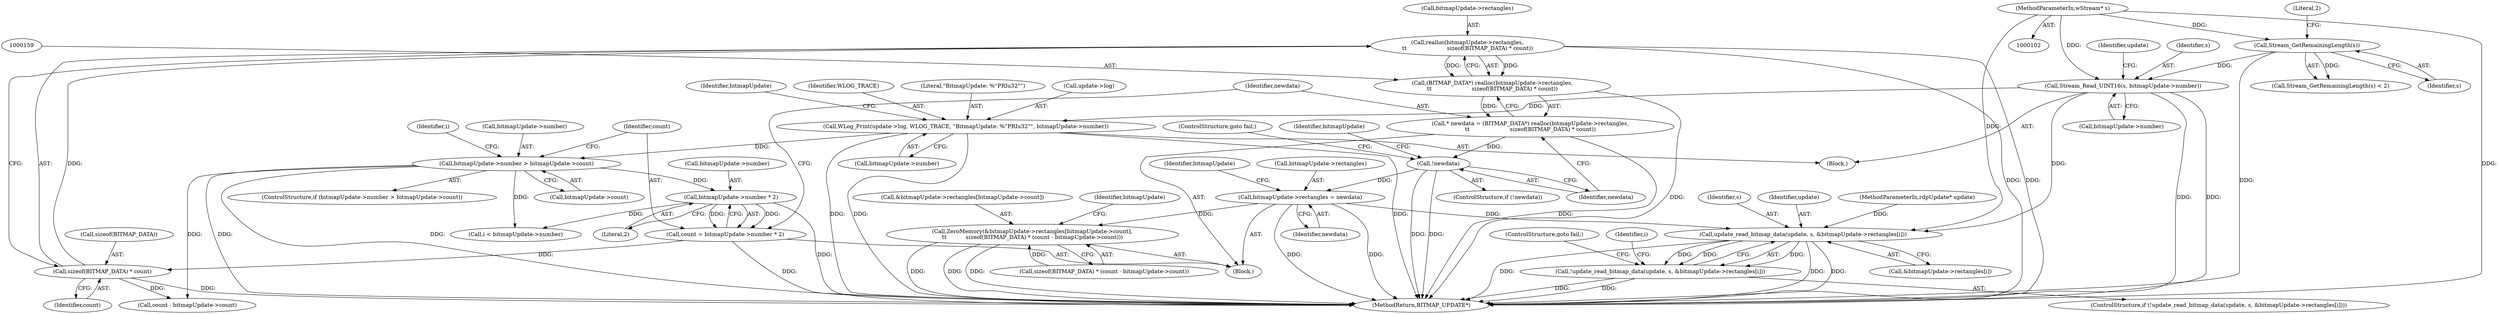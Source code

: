 digraph "0_FreeRDP_445a5a42c500ceb80f8fa7f2c11f3682538033f3@API" {
"1000160" [label="(Call,realloc(bitmapUpdate->rectangles,\n\t\t                       sizeof(BITMAP_DATA) * count))"];
"1000164" [label="(Call,sizeof(BITMAP_DATA) * count)"];
"1000148" [label="(Call,count = bitmapUpdate->number * 2)"];
"1000150" [label="(Call,bitmapUpdate->number * 2)"];
"1000139" [label="(Call,bitmapUpdate->number > bitmapUpdate->count)"];
"1000129" [label="(Call,WLog_Print(update->log, WLOG_TRACE, \"BitmapUpdate: %\"PRIu32\"\", bitmapUpdate->number))"];
"1000124" [label="(Call,Stream_Read_UINT16(s, bitmapUpdate->number))"];
"1000120" [label="(Call,Stream_GetRemainingLength(s))"];
"1000104" [label="(MethodParameterIn,wStream* s)"];
"1000158" [label="(Call,(BITMAP_DATA*) realloc(bitmapUpdate->rectangles,\n\t\t                       sizeof(BITMAP_DATA) * count))"];
"1000156" [label="(Call,* newdata = (BITMAP_DATA*) realloc(bitmapUpdate->rectangles,\n\t\t                       sizeof(BITMAP_DATA) * count))"];
"1000169" [label="(Call,!newdata)"];
"1000172" [label="(Call,bitmapUpdate->rectangles = newdata)"];
"1000177" [label="(Call,ZeroMemory(&bitmapUpdate->rectangles[bitmapUpdate->count],\n\t\t           sizeof(BITMAP_DATA) * (count - bitmapUpdate->count)))"];
"1000213" [label="(Call,update_read_bitmap_data(update, s, &bitmapUpdate->rectangles[i]))"];
"1000212" [label="(Call,!update_read_bitmap_data(update, s, &bitmapUpdate->rectangles[i]))"];
"1000139" [label="(Call,bitmapUpdate->number > bitmapUpdate->count)"];
"1000126" [label="(Call,bitmapUpdate->number)"];
"1000196" [label="(Identifier,bitmapUpdate)"];
"1000122" [label="(Literal,2)"];
"1000151" [label="(Call,bitmapUpdate->number)"];
"1000186" [label="(Call,sizeof(BITMAP_DATA) * (count - bitmapUpdate->count))"];
"1000177" [label="(Call,ZeroMemory(&bitmapUpdate->rectangles[bitmapUpdate->count],\n\t\t           sizeof(BITMAP_DATA) * (count - bitmapUpdate->count)))"];
"1000143" [label="(Call,bitmapUpdate->count)"];
"1000130" [label="(Call,update->log)"];
"1000167" [label="(Identifier,count)"];
"1000212" [label="(Call,!update_read_bitmap_data(update, s, &bitmapUpdate->rectangles[i]))"];
"1000215" [label="(Identifier,s)"];
"1000222" [label="(ControlStructure,goto fail;)"];
"1000157" [label="(Identifier,newdata)"];
"1000104" [label="(MethodParameterIn,wStream* s)"];
"1000141" [label="(Identifier,bitmapUpdate)"];
"1000213" [label="(Call,update_read_bitmap_data(update, s, &bitmapUpdate->rectangles[i]))"];
"1000140" [label="(Call,bitmapUpdate->number)"];
"1000171" [label="(ControlStructure,goto fail;)"];
"1000165" [label="(Call,sizeof(BITMAP_DATA))"];
"1000189" [label="(Call,count - bitmapUpdate->count)"];
"1000120" [label="(Call,Stream_GetRemainingLength(s))"];
"1000161" [label="(Call,bitmapUpdate->rectangles)"];
"1000156" [label="(Call,* newdata = (BITMAP_DATA*) realloc(bitmapUpdate->rectangles,\n\t\t                       sizeof(BITMAP_DATA) * count))"];
"1000164" [label="(Call,sizeof(BITMAP_DATA) * count)"];
"1000119" [label="(Call,Stream_GetRemainingLength(s) < 2)"];
"1000148" [label="(Call,count = bitmapUpdate->number * 2)"];
"1000160" [label="(Call,realloc(bitmapUpdate->rectangles,\n\t\t                       sizeof(BITMAP_DATA) * count))"];
"1000138" [label="(ControlStructure,if (bitmapUpdate->number > bitmapUpdate->count))"];
"1000203" [label="(Call,i < bitmapUpdate->number)"];
"1000135" [label="(Call,bitmapUpdate->number)"];
"1000169" [label="(Call,!newdata)"];
"1000216" [label="(Call,&bitmapUpdate->rectangles[i])"];
"1000214" [label="(Identifier,update)"];
"1000146" [label="(Block,)"];
"1000124" [label="(Call,Stream_Read_UINT16(s, bitmapUpdate->number))"];
"1000129" [label="(Call,WLog_Print(update->log, WLOG_TRACE, \"BitmapUpdate: %\"PRIu32\"\", bitmapUpdate->number))"];
"1000178" [label="(Call,&bitmapUpdate->rectangles[bitmapUpdate->count])"];
"1000133" [label="(Identifier,WLOG_TRACE)"];
"1000211" [label="(ControlStructure,if (!update_read_bitmap_data(update, s, &bitmapUpdate->rectangles[i])))"];
"1000131" [label="(Identifier,update)"];
"1000125" [label="(Identifier,s)"];
"1000168" [label="(ControlStructure,if (!newdata))"];
"1000103" [label="(MethodParameterIn,rdpUpdate* update)"];
"1000233" [label="(MethodReturn,BITMAP_UPDATE*)"];
"1000149" [label="(Identifier,count)"];
"1000154" [label="(Literal,2)"];
"1000201" [label="(Identifier,i)"];
"1000176" [label="(Identifier,newdata)"];
"1000134" [label="(Literal,\"BitmapUpdate: %\"PRIu32\"\")"];
"1000170" [label="(Identifier,newdata)"];
"1000174" [label="(Identifier,bitmapUpdate)"];
"1000173" [label="(Call,bitmapUpdate->rectangles)"];
"1000209" [label="(Identifier,i)"];
"1000150" [label="(Call,bitmapUpdate->number * 2)"];
"1000105" [label="(Block,)"];
"1000158" [label="(Call,(BITMAP_DATA*) realloc(bitmapUpdate->rectangles,\n\t\t                       sizeof(BITMAP_DATA) * count))"];
"1000172" [label="(Call,bitmapUpdate->rectangles = newdata)"];
"1000121" [label="(Identifier,s)"];
"1000181" [label="(Identifier,bitmapUpdate)"];
"1000160" -> "1000158"  [label="AST: "];
"1000160" -> "1000164"  [label="CFG: "];
"1000161" -> "1000160"  [label="AST: "];
"1000164" -> "1000160"  [label="AST: "];
"1000158" -> "1000160"  [label="CFG: "];
"1000160" -> "1000233"  [label="DDG: "];
"1000160" -> "1000233"  [label="DDG: "];
"1000160" -> "1000158"  [label="DDG: "];
"1000160" -> "1000158"  [label="DDG: "];
"1000164" -> "1000160"  [label="DDG: "];
"1000164" -> "1000167"  [label="CFG: "];
"1000165" -> "1000164"  [label="AST: "];
"1000167" -> "1000164"  [label="AST: "];
"1000164" -> "1000233"  [label="DDG: "];
"1000148" -> "1000164"  [label="DDG: "];
"1000164" -> "1000189"  [label="DDG: "];
"1000148" -> "1000146"  [label="AST: "];
"1000148" -> "1000150"  [label="CFG: "];
"1000149" -> "1000148"  [label="AST: "];
"1000150" -> "1000148"  [label="AST: "];
"1000157" -> "1000148"  [label="CFG: "];
"1000148" -> "1000233"  [label="DDG: "];
"1000150" -> "1000148"  [label="DDG: "];
"1000150" -> "1000148"  [label="DDG: "];
"1000150" -> "1000154"  [label="CFG: "];
"1000151" -> "1000150"  [label="AST: "];
"1000154" -> "1000150"  [label="AST: "];
"1000150" -> "1000233"  [label="DDG: "];
"1000139" -> "1000150"  [label="DDG: "];
"1000150" -> "1000203"  [label="DDG: "];
"1000139" -> "1000138"  [label="AST: "];
"1000139" -> "1000143"  [label="CFG: "];
"1000140" -> "1000139"  [label="AST: "];
"1000143" -> "1000139"  [label="AST: "];
"1000149" -> "1000139"  [label="CFG: "];
"1000201" -> "1000139"  [label="CFG: "];
"1000139" -> "1000233"  [label="DDG: "];
"1000139" -> "1000233"  [label="DDG: "];
"1000129" -> "1000139"  [label="DDG: "];
"1000139" -> "1000189"  [label="DDG: "];
"1000139" -> "1000203"  [label="DDG: "];
"1000129" -> "1000105"  [label="AST: "];
"1000129" -> "1000135"  [label="CFG: "];
"1000130" -> "1000129"  [label="AST: "];
"1000133" -> "1000129"  [label="AST: "];
"1000134" -> "1000129"  [label="AST: "];
"1000135" -> "1000129"  [label="AST: "];
"1000141" -> "1000129"  [label="CFG: "];
"1000129" -> "1000233"  [label="DDG: "];
"1000129" -> "1000233"  [label="DDG: "];
"1000129" -> "1000233"  [label="DDG: "];
"1000124" -> "1000129"  [label="DDG: "];
"1000124" -> "1000105"  [label="AST: "];
"1000124" -> "1000126"  [label="CFG: "];
"1000125" -> "1000124"  [label="AST: "];
"1000126" -> "1000124"  [label="AST: "];
"1000131" -> "1000124"  [label="CFG: "];
"1000124" -> "1000233"  [label="DDG: "];
"1000124" -> "1000233"  [label="DDG: "];
"1000120" -> "1000124"  [label="DDG: "];
"1000104" -> "1000124"  [label="DDG: "];
"1000124" -> "1000213"  [label="DDG: "];
"1000120" -> "1000119"  [label="AST: "];
"1000120" -> "1000121"  [label="CFG: "];
"1000121" -> "1000120"  [label="AST: "];
"1000122" -> "1000120"  [label="CFG: "];
"1000120" -> "1000233"  [label="DDG: "];
"1000120" -> "1000119"  [label="DDG: "];
"1000104" -> "1000120"  [label="DDG: "];
"1000104" -> "1000102"  [label="AST: "];
"1000104" -> "1000233"  [label="DDG: "];
"1000104" -> "1000213"  [label="DDG: "];
"1000158" -> "1000156"  [label="AST: "];
"1000159" -> "1000158"  [label="AST: "];
"1000156" -> "1000158"  [label="CFG: "];
"1000158" -> "1000233"  [label="DDG: "];
"1000158" -> "1000156"  [label="DDG: "];
"1000156" -> "1000146"  [label="AST: "];
"1000157" -> "1000156"  [label="AST: "];
"1000170" -> "1000156"  [label="CFG: "];
"1000156" -> "1000233"  [label="DDG: "];
"1000156" -> "1000169"  [label="DDG: "];
"1000169" -> "1000168"  [label="AST: "];
"1000169" -> "1000170"  [label="CFG: "];
"1000170" -> "1000169"  [label="AST: "];
"1000171" -> "1000169"  [label="CFG: "];
"1000174" -> "1000169"  [label="CFG: "];
"1000169" -> "1000233"  [label="DDG: "];
"1000169" -> "1000233"  [label="DDG: "];
"1000169" -> "1000172"  [label="DDG: "];
"1000172" -> "1000146"  [label="AST: "];
"1000172" -> "1000176"  [label="CFG: "];
"1000173" -> "1000172"  [label="AST: "];
"1000176" -> "1000172"  [label="AST: "];
"1000181" -> "1000172"  [label="CFG: "];
"1000172" -> "1000233"  [label="DDG: "];
"1000172" -> "1000233"  [label="DDG: "];
"1000172" -> "1000177"  [label="DDG: "];
"1000172" -> "1000213"  [label="DDG: "];
"1000177" -> "1000146"  [label="AST: "];
"1000177" -> "1000186"  [label="CFG: "];
"1000178" -> "1000177"  [label="AST: "];
"1000186" -> "1000177"  [label="AST: "];
"1000196" -> "1000177"  [label="CFG: "];
"1000177" -> "1000233"  [label="DDG: "];
"1000177" -> "1000233"  [label="DDG: "];
"1000177" -> "1000233"  [label="DDG: "];
"1000186" -> "1000177"  [label="DDG: "];
"1000213" -> "1000212"  [label="AST: "];
"1000213" -> "1000216"  [label="CFG: "];
"1000214" -> "1000213"  [label="AST: "];
"1000215" -> "1000213"  [label="AST: "];
"1000216" -> "1000213"  [label="AST: "];
"1000212" -> "1000213"  [label="CFG: "];
"1000213" -> "1000233"  [label="DDG: "];
"1000213" -> "1000233"  [label="DDG: "];
"1000213" -> "1000233"  [label="DDG: "];
"1000213" -> "1000212"  [label="DDG: "];
"1000213" -> "1000212"  [label="DDG: "];
"1000213" -> "1000212"  [label="DDG: "];
"1000103" -> "1000213"  [label="DDG: "];
"1000212" -> "1000211"  [label="AST: "];
"1000222" -> "1000212"  [label="CFG: "];
"1000209" -> "1000212"  [label="CFG: "];
"1000212" -> "1000233"  [label="DDG: "];
"1000212" -> "1000233"  [label="DDG: "];
}
